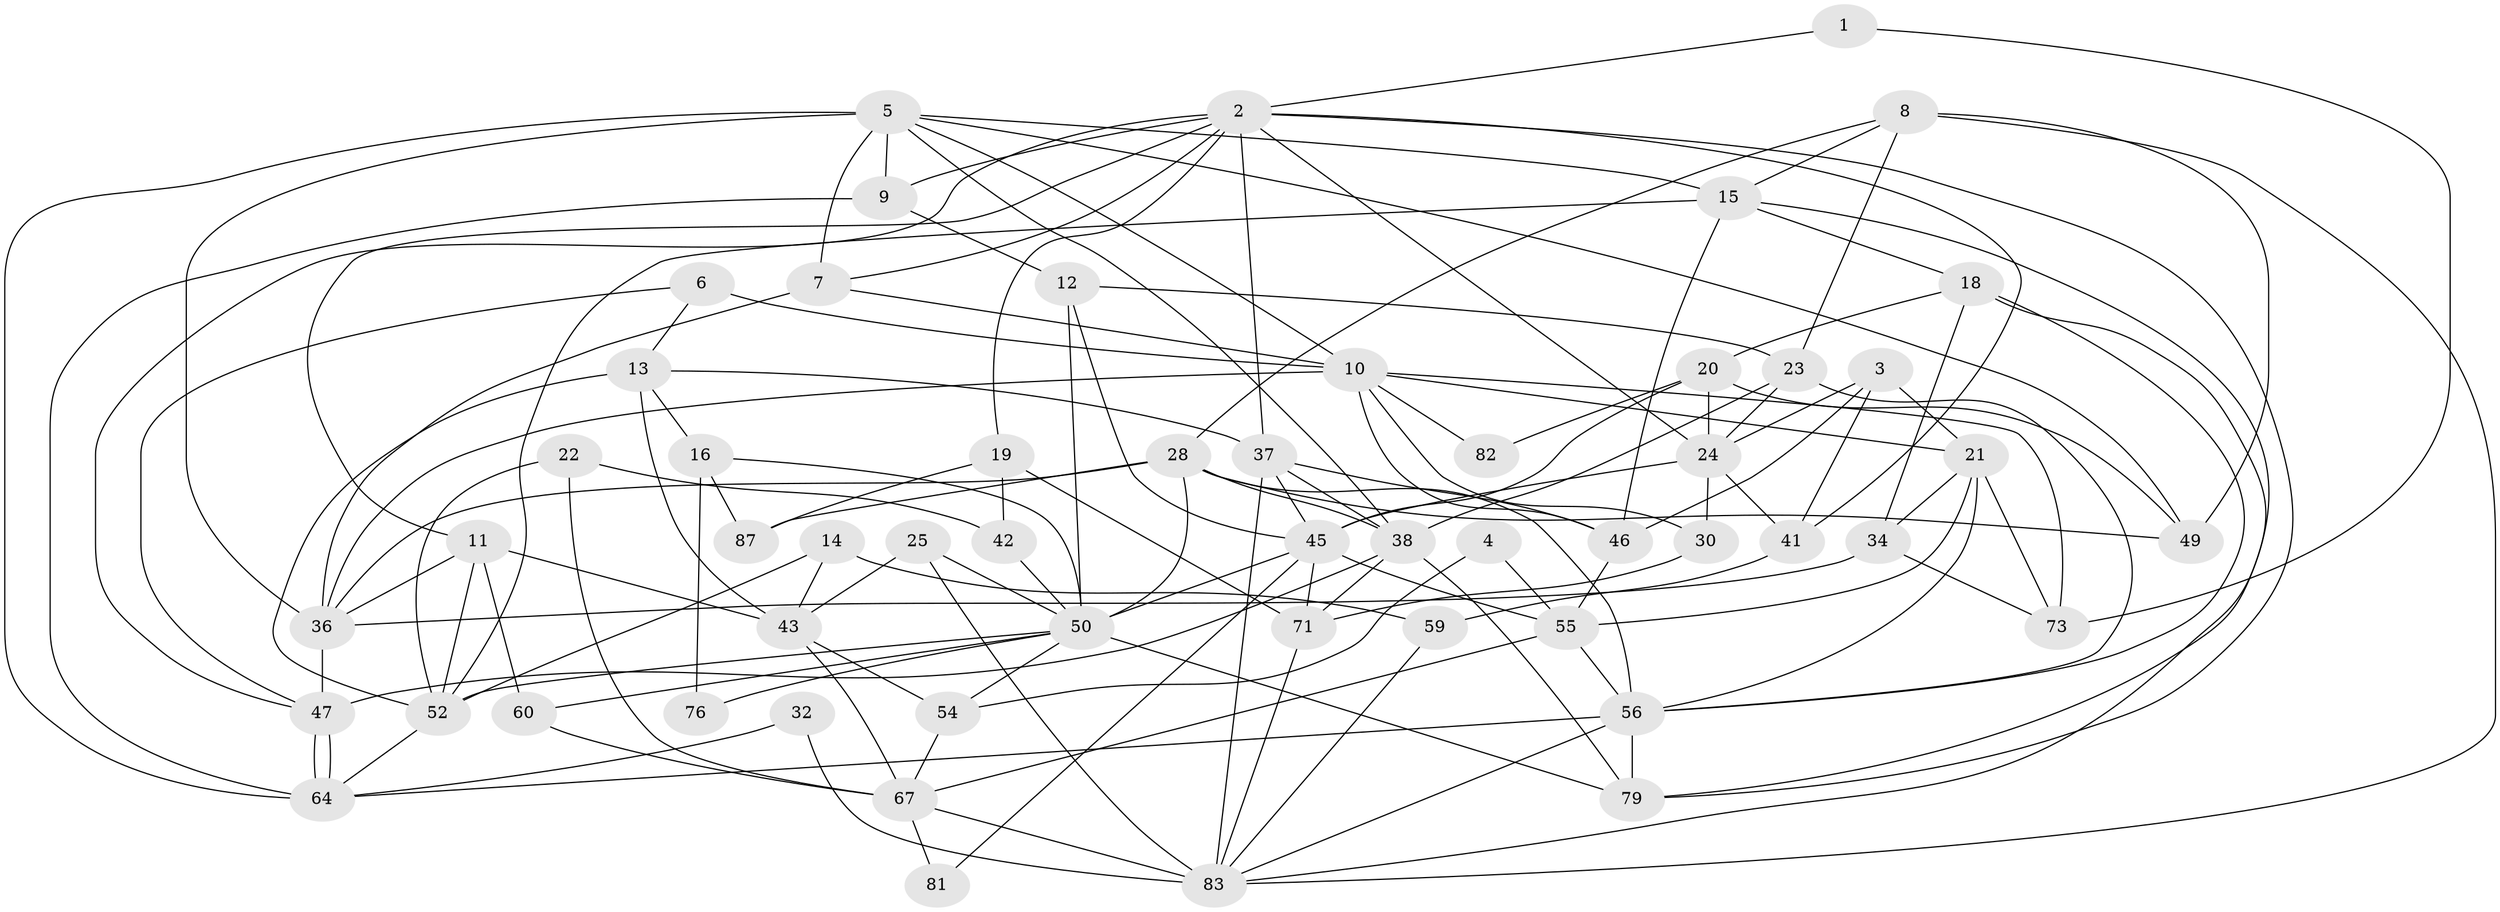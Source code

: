 // original degree distribution, {2: 0.17391304347826086, 5: 0.21739130434782608, 4: 0.29347826086956524, 6: 0.08695652173913043, 7: 0.03260869565217391, 3: 0.18478260869565216, 8: 0.010869565217391304}
// Generated by graph-tools (version 1.1) at 2025/41/03/06/25 10:41:57]
// undirected, 55 vertices, 138 edges
graph export_dot {
graph [start="1"]
  node [color=gray90,style=filled];
  1;
  2 [super="+53"];
  3 [super="+31"];
  4;
  5 [super="+89"];
  6 [super="+17"];
  7 [super="+27"];
  8 [super="+29"];
  9 [super="+26"];
  10 [super="+65"];
  11 [super="+40"];
  12;
  13 [super="+80"];
  14;
  15 [super="+58"];
  16 [super="+68"];
  18 [super="+48"];
  19 [super="+33"];
  20 [super="+90"];
  21 [super="+69"];
  22;
  23 [super="+39"];
  24 [super="+75"];
  25 [super="+44"];
  28 [super="+61"];
  30 [super="+35"];
  32;
  34 [super="+84"];
  36 [super="+63"];
  37 [super="+62"];
  38 [super="+72"];
  41 [super="+78"];
  42;
  43 [super="+77"];
  45 [super="+70"];
  46 [super="+86"];
  47;
  49;
  50 [super="+51"];
  52 [super="+66"];
  54 [super="+57"];
  55 [super="+74"];
  56 [super="+88"];
  59;
  60;
  64 [super="+85"];
  67 [super="+92"];
  71;
  73;
  76;
  79;
  81;
  82;
  83 [super="+91"];
  87;
  1 -- 73;
  1 -- 2;
  2 -- 47;
  2 -- 79;
  2 -- 19;
  2 -- 7;
  2 -- 24;
  2 -- 9;
  2 -- 11;
  2 -- 41;
  2 -- 37;
  3 -- 46;
  3 -- 41;
  3 -- 24;
  3 -- 21;
  4 -- 55;
  4 -- 54;
  5 -- 7;
  5 -- 36;
  5 -- 64;
  5 -- 49;
  5 -- 38;
  5 -- 10;
  5 -- 9;
  5 -- 15;
  6 -- 10 [weight=2];
  6 -- 13;
  6 -- 47;
  7 -- 36 [weight=2];
  7 -- 10;
  8 -- 23;
  8 -- 49;
  8 -- 83;
  8 -- 28;
  8 -- 15;
  9 -- 12;
  9 -- 64;
  10 -- 21;
  10 -- 46;
  10 -- 73;
  10 -- 30;
  10 -- 82;
  10 -- 36;
  11 -- 36;
  11 -- 60;
  11 -- 43;
  11 -- 52;
  12 -- 45;
  12 -- 23;
  12 -- 50;
  13 -- 16 [weight=2];
  13 -- 43 [weight=3];
  13 -- 52;
  13 -- 37;
  14 -- 43;
  14 -- 59;
  14 -- 52;
  15 -- 18;
  15 -- 52;
  15 -- 79;
  15 -- 46;
  16 -- 87;
  16 -- 50;
  16 -- 76;
  18 -- 83;
  18 -- 34;
  18 -- 20;
  18 -- 56;
  19 -- 42;
  19 -- 87;
  19 -- 71;
  20 -- 49;
  20 -- 24;
  20 -- 45;
  20 -- 82;
  21 -- 55;
  21 -- 73;
  21 -- 56;
  21 -- 34;
  22 -- 67;
  22 -- 42;
  22 -- 52;
  23 -- 38;
  23 -- 24;
  23 -- 56;
  24 -- 45;
  24 -- 30;
  24 -- 41;
  25 -- 83 [weight=2];
  25 -- 43;
  25 -- 50;
  28 -- 49;
  28 -- 56;
  28 -- 50;
  28 -- 36;
  28 -- 38;
  28 -- 87;
  30 -- 71 [weight=2];
  32 -- 83;
  32 -- 64;
  34 -- 73;
  34 -- 36;
  36 -- 47;
  37 -- 45;
  37 -- 83;
  37 -- 46 [weight=2];
  37 -- 38;
  38 -- 79;
  38 -- 71;
  38 -- 47;
  41 -- 59;
  42 -- 50;
  43 -- 67;
  43 -- 54;
  45 -- 81;
  45 -- 71;
  45 -- 55;
  45 -- 50;
  46 -- 55;
  47 -- 64;
  47 -- 64;
  50 -- 76;
  50 -- 79;
  50 -- 52;
  50 -- 54;
  50 -- 60;
  52 -- 64;
  54 -- 67;
  55 -- 56;
  55 -- 67;
  56 -- 79;
  56 -- 83;
  56 -- 64;
  59 -- 83;
  60 -- 67;
  67 -- 81;
  67 -- 83;
  71 -- 83;
}
